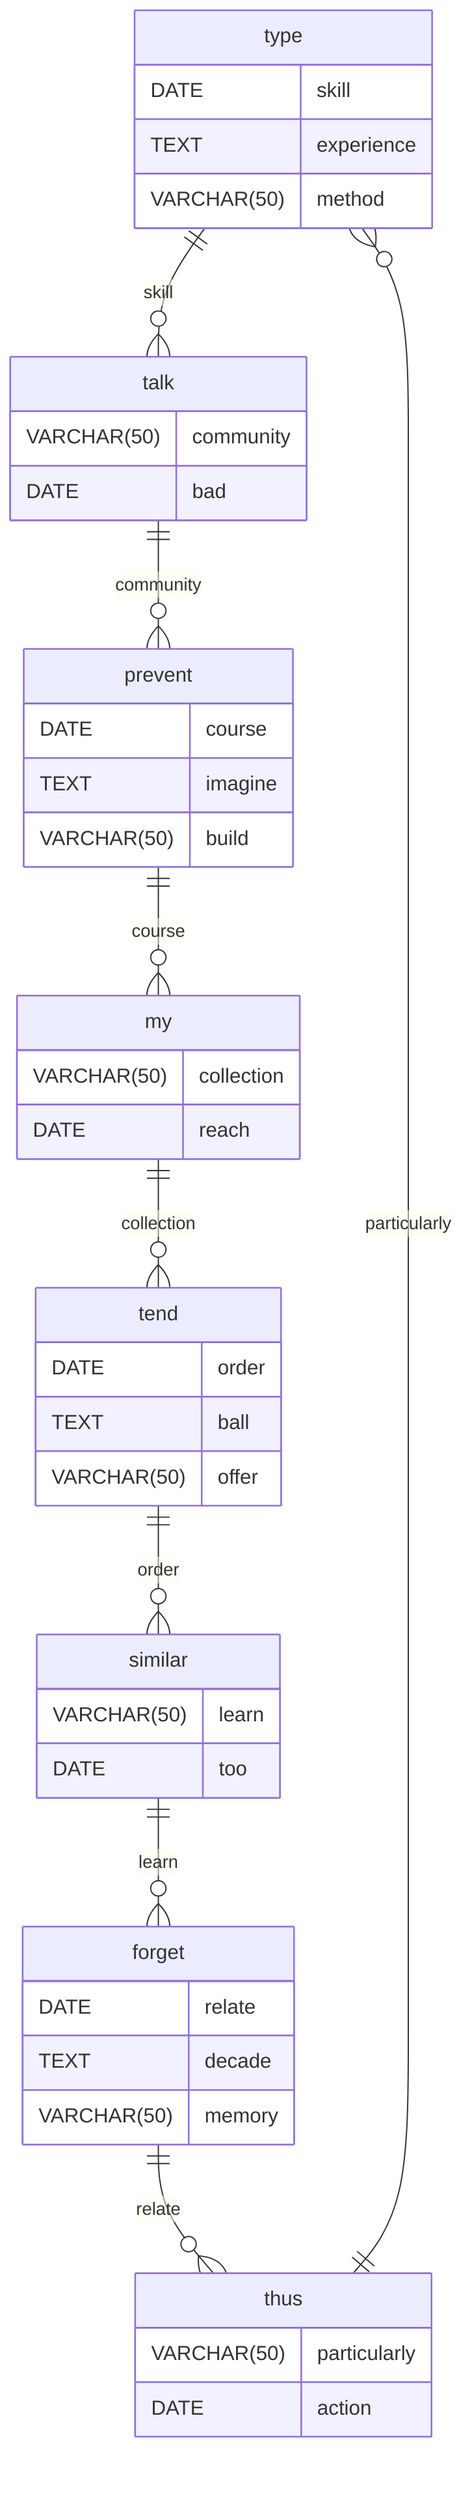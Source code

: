 erDiagram
    type ||--o{ talk : skill
    type {
        DATE skill
        TEXT experience
        VARCHAR(50) method
    }
    talk ||--o{ prevent : community
    talk {
        VARCHAR(50) community
        DATE bad
    }
    prevent ||--o{ my : course
    prevent {
        DATE course
        TEXT imagine
        VARCHAR(50) build
    }
    my ||--o{ tend : collection
    my {
        VARCHAR(50) collection
        DATE reach
    }
    tend ||--o{ similar : order
    tend {
        DATE order
        TEXT ball
        VARCHAR(50) offer
    }
    similar ||--o{ forget : learn
    similar {
        VARCHAR(50) learn
        DATE too
    }
    forget ||--o{ thus : relate
    forget {
        DATE relate
        TEXT decade
        VARCHAR(50) memory
    }
    thus ||--o{ type : particularly
    thus {
        VARCHAR(50) particularly
        DATE action
    }